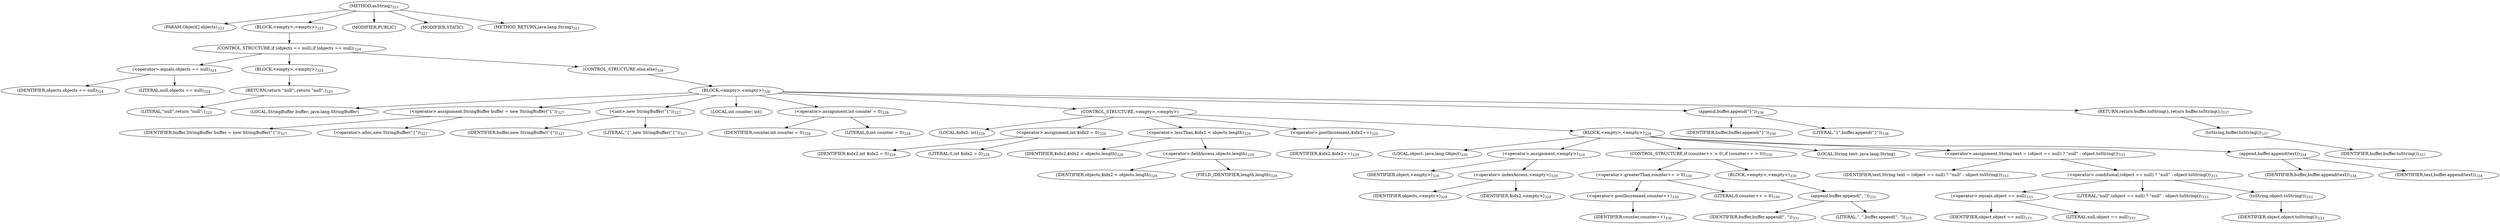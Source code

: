digraph "asString" {  
"660" [label = <(METHOD,asString)<SUB>323</SUB>> ]
"661" [label = <(PARAM,Object[] objects)<SUB>323</SUB>> ]
"662" [label = <(BLOCK,&lt;empty&gt;,&lt;empty&gt;)<SUB>323</SUB>> ]
"663" [label = <(CONTROL_STRUCTURE,if (objects == null),if (objects == null))<SUB>324</SUB>> ]
"664" [label = <(&lt;operator&gt;.equals,objects == null)<SUB>324</SUB>> ]
"665" [label = <(IDENTIFIER,objects,objects == null)<SUB>324</SUB>> ]
"666" [label = <(LITERAL,null,objects == null)<SUB>324</SUB>> ]
"667" [label = <(BLOCK,&lt;empty&gt;,&lt;empty&gt;)<SUB>324</SUB>> ]
"668" [label = <(RETURN,return &quot;null&quot;;,return &quot;null&quot;;)<SUB>325</SUB>> ]
"669" [label = <(LITERAL,&quot;null&quot;,return &quot;null&quot;;)<SUB>325</SUB>> ]
"670" [label = <(CONTROL_STRUCTURE,else,else)<SUB>326</SUB>> ]
"671" [label = <(BLOCK,&lt;empty&gt;,&lt;empty&gt;)<SUB>326</SUB>> ]
"6" [label = <(LOCAL,StringBuffer buffer: java.lang.StringBuffer)> ]
"672" [label = <(&lt;operator&gt;.assignment,StringBuffer buffer = new StringBuffer(&quot;{&quot;))<SUB>327</SUB>> ]
"673" [label = <(IDENTIFIER,buffer,StringBuffer buffer = new StringBuffer(&quot;{&quot;))<SUB>327</SUB>> ]
"674" [label = <(&lt;operator&gt;.alloc,new StringBuffer(&quot;{&quot;))<SUB>327</SUB>> ]
"675" [label = <(&lt;init&gt;,new StringBuffer(&quot;{&quot;))<SUB>327</SUB>> ]
"5" [label = <(IDENTIFIER,buffer,new StringBuffer(&quot;{&quot;))<SUB>327</SUB>> ]
"676" [label = <(LITERAL,&quot;{&quot;,new StringBuffer(&quot;{&quot;))<SUB>327</SUB>> ]
"677" [label = <(LOCAL,int counter: int)> ]
"678" [label = <(&lt;operator&gt;.assignment,int counter = 0)<SUB>328</SUB>> ]
"679" [label = <(IDENTIFIER,counter,int counter = 0)<SUB>328</SUB>> ]
"680" [label = <(LITERAL,0,int counter = 0)<SUB>328</SUB>> ]
"681" [label = <(CONTROL_STRUCTURE,&lt;empty&gt;,&lt;empty&gt;)> ]
"682" [label = <(LOCAL,$idx2: int)<SUB>329</SUB>> ]
"683" [label = <(&lt;operator&gt;.assignment,int $idx2 = 0)<SUB>329</SUB>> ]
"684" [label = <(IDENTIFIER,$idx2,int $idx2 = 0)<SUB>329</SUB>> ]
"685" [label = <(LITERAL,0,int $idx2 = 0)<SUB>329</SUB>> ]
"686" [label = <(&lt;operator&gt;.lessThan,$idx2 &lt; objects.length)<SUB>329</SUB>> ]
"687" [label = <(IDENTIFIER,$idx2,$idx2 &lt; objects.length)<SUB>329</SUB>> ]
"688" [label = <(&lt;operator&gt;.fieldAccess,objects.length)<SUB>329</SUB>> ]
"689" [label = <(IDENTIFIER,objects,$idx2 &lt; objects.length)<SUB>329</SUB>> ]
"690" [label = <(FIELD_IDENTIFIER,length,length)<SUB>329</SUB>> ]
"691" [label = <(&lt;operator&gt;.postIncrement,$idx2++)<SUB>329</SUB>> ]
"692" [label = <(IDENTIFIER,$idx2,$idx2++)<SUB>329</SUB>> ]
"693" [label = <(BLOCK,&lt;empty&gt;,&lt;empty&gt;)<SUB>329</SUB>> ]
"694" [label = <(LOCAL,object: java.lang.Object)<SUB>329</SUB>> ]
"695" [label = <(&lt;operator&gt;.assignment,&lt;empty&gt;)<SUB>329</SUB>> ]
"696" [label = <(IDENTIFIER,object,&lt;empty&gt;)<SUB>329</SUB>> ]
"697" [label = <(&lt;operator&gt;.indexAccess,&lt;empty&gt;)<SUB>329</SUB>> ]
"698" [label = <(IDENTIFIER,objects,&lt;empty&gt;)<SUB>329</SUB>> ]
"699" [label = <(IDENTIFIER,$idx2,&lt;empty&gt;)<SUB>329</SUB>> ]
"700" [label = <(CONTROL_STRUCTURE,if (counter++ &gt; 0),if (counter++ &gt; 0))<SUB>330</SUB>> ]
"701" [label = <(&lt;operator&gt;.greaterThan,counter++ &gt; 0)<SUB>330</SUB>> ]
"702" [label = <(&lt;operator&gt;.postIncrement,counter++)<SUB>330</SUB>> ]
"703" [label = <(IDENTIFIER,counter,counter++)<SUB>330</SUB>> ]
"704" [label = <(LITERAL,0,counter++ &gt; 0)<SUB>330</SUB>> ]
"705" [label = <(BLOCK,&lt;empty&gt;,&lt;empty&gt;)<SUB>330</SUB>> ]
"706" [label = <(append,buffer.append(&quot;, &quot;))<SUB>331</SUB>> ]
"707" [label = <(IDENTIFIER,buffer,buffer.append(&quot;, &quot;))<SUB>331</SUB>> ]
"708" [label = <(LITERAL,&quot;, &quot;,buffer.append(&quot;, &quot;))<SUB>331</SUB>> ]
"709" [label = <(LOCAL,String text: java.lang.String)> ]
"710" [label = <(&lt;operator&gt;.assignment,String text = (object == null) ? &quot;null&quot; : object.toString())<SUB>333</SUB>> ]
"711" [label = <(IDENTIFIER,text,String text = (object == null) ? &quot;null&quot; : object.toString())<SUB>333</SUB>> ]
"712" [label = <(&lt;operator&gt;.conditional,(object == null) ? &quot;null&quot; : object.toString())<SUB>333</SUB>> ]
"713" [label = <(&lt;operator&gt;.equals,object == null)<SUB>333</SUB>> ]
"714" [label = <(IDENTIFIER,object,object == null)<SUB>333</SUB>> ]
"715" [label = <(LITERAL,null,object == null)<SUB>333</SUB>> ]
"716" [label = <(LITERAL,&quot;null&quot;,(object == null) ? &quot;null&quot; : object.toString())<SUB>333</SUB>> ]
"717" [label = <(toString,object.toString())<SUB>333</SUB>> ]
"718" [label = <(IDENTIFIER,object,object.toString())<SUB>333</SUB>> ]
"719" [label = <(append,buffer.append(text))<SUB>334</SUB>> ]
"720" [label = <(IDENTIFIER,buffer,buffer.append(text))<SUB>334</SUB>> ]
"721" [label = <(IDENTIFIER,text,buffer.append(text))<SUB>334</SUB>> ]
"722" [label = <(append,buffer.append(&quot;}&quot;))<SUB>336</SUB>> ]
"723" [label = <(IDENTIFIER,buffer,buffer.append(&quot;}&quot;))<SUB>336</SUB>> ]
"724" [label = <(LITERAL,&quot;}&quot;,buffer.append(&quot;}&quot;))<SUB>336</SUB>> ]
"725" [label = <(RETURN,return buffer.toString();,return buffer.toString();)<SUB>337</SUB>> ]
"726" [label = <(toString,buffer.toString())<SUB>337</SUB>> ]
"727" [label = <(IDENTIFIER,buffer,buffer.toString())<SUB>337</SUB>> ]
"728" [label = <(MODIFIER,PUBLIC)> ]
"729" [label = <(MODIFIER,STATIC)> ]
"730" [label = <(METHOD_RETURN,java.lang.String)<SUB>323</SUB>> ]
  "660" -> "661" 
  "660" -> "662" 
  "660" -> "728" 
  "660" -> "729" 
  "660" -> "730" 
  "662" -> "663" 
  "663" -> "664" 
  "663" -> "667" 
  "663" -> "670" 
  "664" -> "665" 
  "664" -> "666" 
  "667" -> "668" 
  "668" -> "669" 
  "670" -> "671" 
  "671" -> "6" 
  "671" -> "672" 
  "671" -> "675" 
  "671" -> "677" 
  "671" -> "678" 
  "671" -> "681" 
  "671" -> "722" 
  "671" -> "725" 
  "672" -> "673" 
  "672" -> "674" 
  "675" -> "5" 
  "675" -> "676" 
  "678" -> "679" 
  "678" -> "680" 
  "681" -> "682" 
  "681" -> "683" 
  "681" -> "686" 
  "681" -> "691" 
  "681" -> "693" 
  "683" -> "684" 
  "683" -> "685" 
  "686" -> "687" 
  "686" -> "688" 
  "688" -> "689" 
  "688" -> "690" 
  "691" -> "692" 
  "693" -> "694" 
  "693" -> "695" 
  "693" -> "700" 
  "693" -> "709" 
  "693" -> "710" 
  "693" -> "719" 
  "695" -> "696" 
  "695" -> "697" 
  "697" -> "698" 
  "697" -> "699" 
  "700" -> "701" 
  "700" -> "705" 
  "701" -> "702" 
  "701" -> "704" 
  "702" -> "703" 
  "705" -> "706" 
  "706" -> "707" 
  "706" -> "708" 
  "710" -> "711" 
  "710" -> "712" 
  "712" -> "713" 
  "712" -> "716" 
  "712" -> "717" 
  "713" -> "714" 
  "713" -> "715" 
  "717" -> "718" 
  "719" -> "720" 
  "719" -> "721" 
  "722" -> "723" 
  "722" -> "724" 
  "725" -> "726" 
  "726" -> "727" 
}
